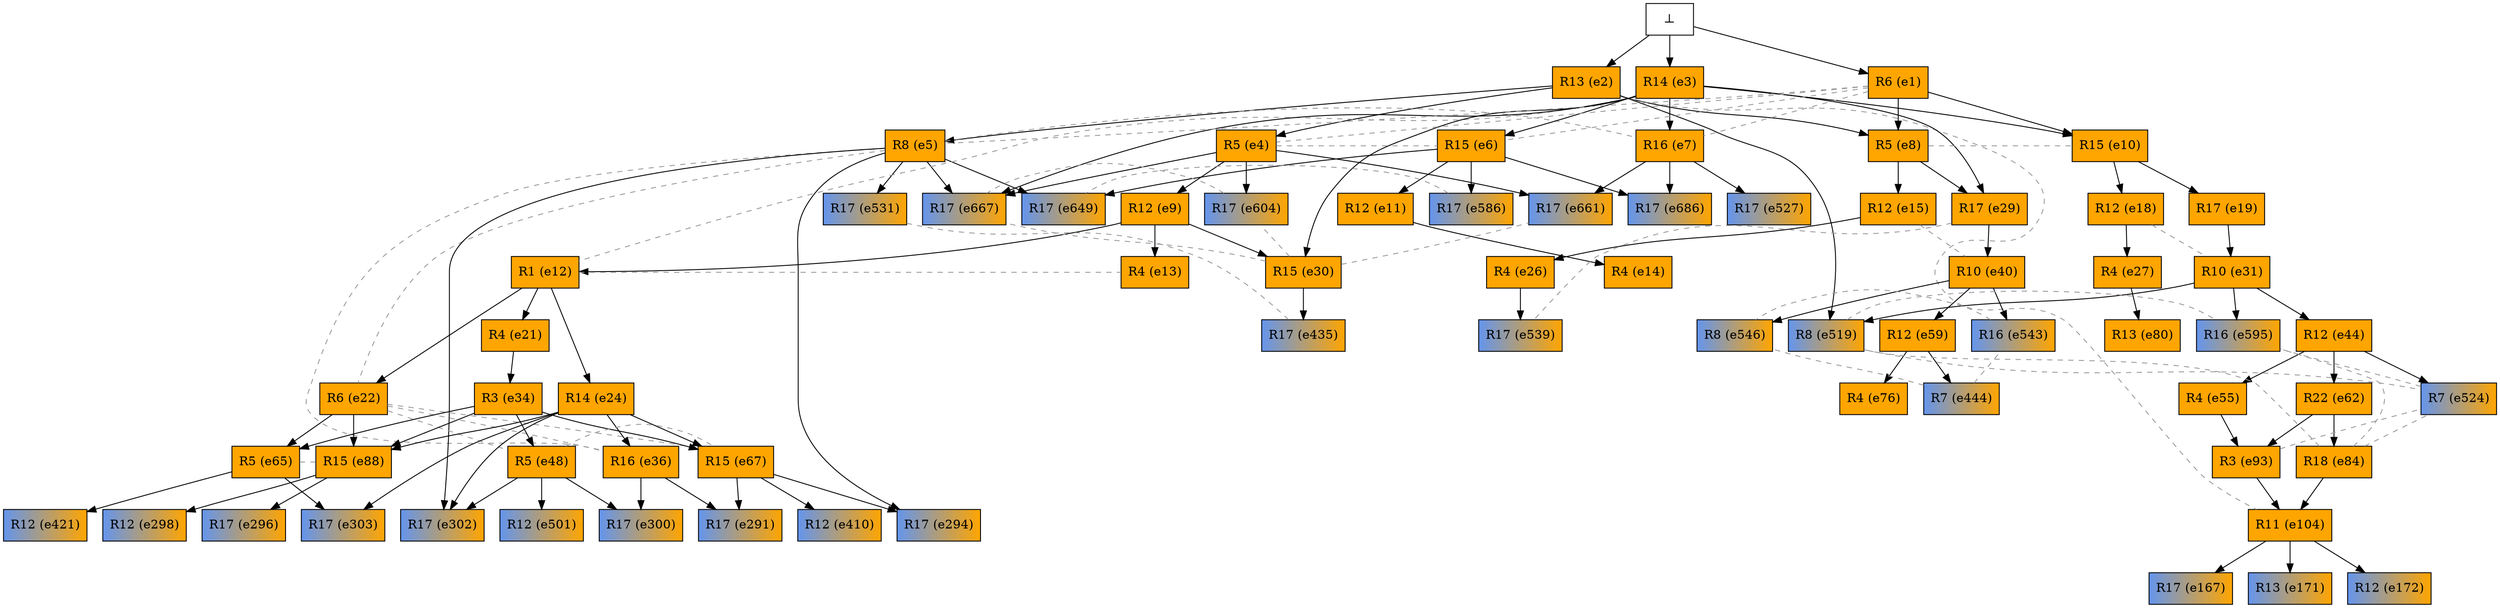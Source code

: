digraph test {
  e2 -> e4;
  e2 -> e5;
  e3 -> e6;
  e3 -> e7;
  e1 -> e8;
  e2 -> e8;
  e4 -> e9;
  e1 -> e10;
  e3 -> e10;
  e6 -> e11;
  e9 -> e12;
  e9 -> e13;
  e11 -> e14;
  e8 -> e15;
  e10 -> e18;
  e10 -> e19;
  e12 -> e21;
  e12 -> e22;
  e12 -> e24;
  e15 -> e26;
  e18 -> e27;
  e3 -> e29;
  e8 -> e29;
  e3 -> e30;
  e9 -> e30;
  e19 -> e31;
  e21 -> e34;
  e24 -> e36;
  e29 -> e40;
  e31 -> e44;
  e34 -> e48;
  e44 -> e55;
  e40 -> e59;
  e44 -> e62;
  e22 -> e65;
  e34 -> e65;
  e24 -> e67;
  e34 -> e67;
  e59 -> e76;
  e27 -> e80;
  e62 -> e84;
  e22 -> e88;
  e24 -> e88;
  e34 -> e88;
  e55 -> e93;
  e62 -> e93;
  e84 -> e104;
  e93 -> e104;
  e104 -> e167;
  e104 -> e171;
  e104 -> e172;
  e36 -> e291;
  e67 -> e291;
  e5 -> e294;
  e67 -> e294;
  e88 -> e296;
  e88 -> e298;
  e36 -> e300;
  e48 -> e300;
  e5 -> e302;
  e24 -> e302;
  e48 -> e302;
  e24 -> e303;
  e65 -> e303;
  e67 -> e410;
  e65 -> e421;
  e30 -> e435;
  e59 -> e444;
  e48 -> e501;
  e2 -> e519;
  e31 -> e519;
  e44 -> e524;
  e7 -> e527;
  e5 -> e531;
  e26 -> e539;
  e40 -> e543;
  e40 -> e546;
  e6 -> e586;
  e31 -> e595;
  e4 -> e604;
  e5 -> e649;
  e6 -> e649;
  e4 -> e661;
  e7 -> e661;
  e3 -> e667;
  e4 -> e667;
  e5 -> e667;
  e6 -> e686;
  e7 -> e686;
  e0 -> e1;
  e0 -> e2;
  e0 -> e3;

//conflicts
  e1 -> e4 [arrowhead=none color=gray60 style=dashed constraint=false];
  e1 -> e5 [arrowhead=none color=gray60 style=dashed constraint=false];
  e1 -> e6 [arrowhead=none color=gray60 style=dashed constraint=false];
  e1 -> e7 [arrowhead=none color=gray60 style=dashed constraint=false];
  e2 -> e104 [arrowhead=none color=gray60 style=dashed constraint=false];
  e3 -> e12 [arrowhead=none color=gray60 style=dashed constraint=false];
  e4 -> e6 [arrowhead=none color=gray60 style=dashed constraint=false];
  e5 -> e7 [arrowhead=none color=gray60 style=dashed constraint=false];
  e5 -> e22 [arrowhead=none color=gray60 style=dashed constraint=false];
  e5 -> e36 [arrowhead=none color=gray60 style=dashed constraint=false];
  e8 -> e10 [arrowhead=none color=gray60 style=dashed constraint=false];
  e12 -> e13 [arrowhead=none color=gray60 style=dashed constraint=false];
  e15 -> e40 [arrowhead=none color=gray60 style=dashed constraint=false];
  e18 -> e31 [arrowhead=none color=gray60 style=dashed constraint=false];
  e22 -> e36 [arrowhead=none color=gray60 style=dashed constraint=false];
  e22 -> e48 [arrowhead=none color=gray60 style=dashed constraint=false];
  e22 -> e67 [arrowhead=none color=gray60 style=dashed constraint=false];
  e29 -> e539 [arrowhead=none color=gray60 style=dashed constraint=false];
  e30 -> e604 [arrowhead=none color=gray60 style=dashed constraint=false];
  e30 -> e661 [arrowhead=none color=gray60 style=dashed constraint=false];
  e30 -> e667 [arrowhead=none color=gray60 style=dashed constraint=false];
  e48 -> e67 [arrowhead=none color=gray60 style=dashed constraint=false];
  e65 -> e88 [arrowhead=none color=gray60 style=dashed constraint=false];
  e84 -> e519 [arrowhead=none color=gray60 style=dashed constraint=false];
  e84 -> e524 [arrowhead=none color=gray60 style=dashed constraint=false];
  e84 -> e595 [arrowhead=none color=gray60 style=dashed constraint=false];
  e93 -> e524 [arrowhead=none color=gray60 style=dashed constraint=false];
  e435 -> e531 [arrowhead=none color=gray60 style=dashed constraint=false];
  e444 -> e543 [arrowhead=none color=gray60 style=dashed constraint=false];
  e444 -> e546 [arrowhead=none color=gray60 style=dashed constraint=false];
  e519 -> e524 [arrowhead=none color=gray60 style=dashed constraint=false];
  e519 -> e595 [arrowhead=none color=gray60 style=dashed constraint=false];
  e524 -> e595 [arrowhead=none color=gray60 style=dashed constraint=false];
  e543 -> e546 [arrowhead=none color=gray60 style=dashed constraint=false];
  e586 -> e649 [arrowhead=none color=gray60 style=dashed constraint=false];
  e604 -> e667 [arrowhead=none color=gray60 style=dashed constraint=false];

  e1 [color="black" fillcolor="orange:orange" label="R6 (e1)" shape=box style=filled];
  e2 [color="black" fillcolor="orange:orange" label="R13 (e2)" shape=box style=filled];
  e3 [color="black" fillcolor="orange:orange" label="R14 (e3)" shape=box style=filled];
  e4 [color="black" fillcolor="orange:orange" label="R5 (e4)" shape=box style=filled];
  e5 [color="black" fillcolor="orange:orange" label="R8 (e5)" shape=box style=filled];
  e6 [color="black" fillcolor="orange:orange" label="R15 (e6)" shape=box style=filled];
  e7 [color="black" fillcolor="orange:orange" label="R16 (e7)" shape=box style=filled];
  e8 [color="black" fillcolor="orange:orange" label="R5 (e8)" shape=box style=filled];
  e9 [color="black" fillcolor="orange:orange" label="R12 (e9)" shape=box style=filled];
  e10 [color="black" fillcolor="orange:orange" label="R15 (e10)" shape=box style=filled];
  e11 [color="black" fillcolor="orange:orange" label="R12 (e11)" shape=box style=filled];
  e12 [color="black" fillcolor="orange:orange" label="R1 (e12)" shape=box style=filled];
  e13 [color="black" fillcolor="orange:orange" label="R4 (e13)" shape=box style=filled];
  e14 [color="black" fillcolor="orange:orange" label="R4 (e14)" shape=box style=filled];
  e15 [color="black" fillcolor="orange:orange" label="R12 (e15)" shape=box style=filled];
  e18 [color="black" fillcolor="orange:orange" label="R12 (e18)" shape=box style=filled];
  e19 [color="black" fillcolor="orange:orange" label="R17 (e19)" shape=box style=filled];
  e21 [color="black" fillcolor="orange:orange" label="R4 (e21)" shape=box style=filled];
  e22 [color="black" fillcolor="orange:orange" label="R6 (e22)" shape=box style=filled];
  e24 [color="black" fillcolor="orange:orange" label="R14 (e24)" shape=box style=filled];
  e26 [color="black" fillcolor="orange:orange" label="R4 (e26)" shape=box style=filled];
  e27 [color="black" fillcolor="orange:orange" label="R4 (e27)" shape=box style=filled];
  e29 [color="black" fillcolor="orange:orange" label="R17 (e29)" shape=box style=filled];
  e30 [color="black" fillcolor="orange:orange" label="R15 (e30)" shape=box style=filled];
  e31 [color="black" fillcolor="orange:orange" label="R10 (e31)" shape=box style=filled];
  e34 [color="black" fillcolor="orange:orange" label="R3 (e34)" shape=box style=filled];
  e36 [color="black" fillcolor="orange:orange" label="R16 (e36)" shape=box style=filled];
  e40 [color="black" fillcolor="orange:orange" label="R10 (e40)" shape=box style=filled];
  e44 [color="black" fillcolor="orange:orange" label="R12 (e44)" shape=box style=filled];
  e48 [color="black" fillcolor="orange:orange" label="R5 (e48)" shape=box style=filled];
  e55 [color="black" fillcolor="orange:orange" label="R4 (e55)" shape=box style=filled];
  e59 [color="black" fillcolor="orange:orange" label="R12 (e59)" shape=box style=filled];
  e62 [color="black" fillcolor="orange:orange" label="R22 (e62)" shape=box style=filled];
  e65 [color="black" fillcolor="orange:orange" label="R5 (e65)" shape=box style=filled];
  e67 [color="black" fillcolor="orange:orange" label="R15 (e67)" shape=box style=filled];
  e76 [color="black" fillcolor="orange:orange" label="R4 (e76)" shape=box style=filled];
  e80 [color="black" fillcolor="orange:orange" label="R13 (e80)" shape=box style=filled];
  e84 [color="black" fillcolor="orange:orange" label="R18 (e84)" shape=box style=filled];
  e88 [color="black" fillcolor="orange:orange" label="R15 (e88)" shape=box style=filled];
  e93 [color="black" fillcolor="orange:orange" label="R3 (e93)" shape=box style=filled];
  e104 [color="black" fillcolor="orange:orange" label="R11 (e104)" shape=box style=filled];
  e167 [color="black" fillcolor="cornflowerblue:orange" label="R17 (e167)" shape=box style=filled];
  e171 [color="black" fillcolor="cornflowerblue:orange" label="R13 (e171)" shape=box style=filled];
  e172 [color="black" fillcolor="cornflowerblue:orange" label="R12 (e172)" shape=box style=filled];
  e291 [color="black" fillcolor="cornflowerblue:orange" label="R17 (e291)" shape=box style=filled];
  e294 [color="black" fillcolor="cornflowerblue:orange" label="R17 (e294)" shape=box style=filled];
  e296 [color="black" fillcolor="cornflowerblue:orange" label="R17 (e296)" shape=box style=filled];
  e298 [color="black" fillcolor="cornflowerblue:orange" label="R12 (e298)" shape=box style=filled];
  e300 [color="black" fillcolor="cornflowerblue:orange" label="R17 (e300)" shape=box style=filled];
  e302 [color="black" fillcolor="cornflowerblue:orange" label="R17 (e302)" shape=box style=filled];
  e303 [color="black" fillcolor="cornflowerblue:orange" label="R17 (e303)" shape=box style=filled];
  e410 [color="black" fillcolor="cornflowerblue:orange" label="R12 (e410)" shape=box style=filled];
  e421 [color="black" fillcolor="cornflowerblue:orange" label="R12 (e421)" shape=box style=filled];
  e435 [color="black" fillcolor="cornflowerblue:orange" label="R17 (e435)" shape=box style=filled];
  e444 [color="black" fillcolor="cornflowerblue:orange" label="R7 (e444)" shape=box style=filled];
  e501 [color="black" fillcolor="cornflowerblue:orange" label="R12 (e501)" shape=box style=filled];
  e519 [color="black" fillcolor="cornflowerblue:orange" label="R8 (e519)" shape=box style=filled];
  e524 [color="black" fillcolor="cornflowerblue:orange" label="R7 (e524)" shape=box style=filled];
  e527 [color="black" fillcolor="cornflowerblue:orange" label="R17 (e527)" shape=box style=filled];
  e531 [color="black" fillcolor="cornflowerblue:orange" label="R17 (e531)" shape=box style=filled];
  e539 [color="black" fillcolor="cornflowerblue:orange" label="R17 (e539)" shape=box style=filled];
  e543 [color="black" fillcolor="cornflowerblue:orange" label="R16 (e543)" shape=box style=filled];
  e546 [color="black" fillcolor="cornflowerblue:orange" label="R8 (e546)" shape=box style=filled];
  e586 [color="black" fillcolor="cornflowerblue:orange" label="R17 (e586)" shape=box style=filled];
  e595 [color="black" fillcolor="cornflowerblue:orange" label="R16 (e595)" shape=box style=filled];
  e604 [color="black" fillcolor="cornflowerblue:orange" label="R17 (e604)" shape=box style=filled];
  e649 [color="black" fillcolor="cornflowerblue:orange" label="R17 (e649)" shape=box style=filled];
  e661 [color="black" fillcolor="cornflowerblue:orange" label="R17 (e661)" shape=box style=filled];
  e667 [color="black" fillcolor="cornflowerblue:orange" label="R17 (e667)" shape=box style=filled];
  e686 [color="black" fillcolor="cornflowerblue:orange" label="R17 (e686)" shape=box style=filled];
  e0 [fillcolor="white" label="⊥" shape=box style=filled];
}
